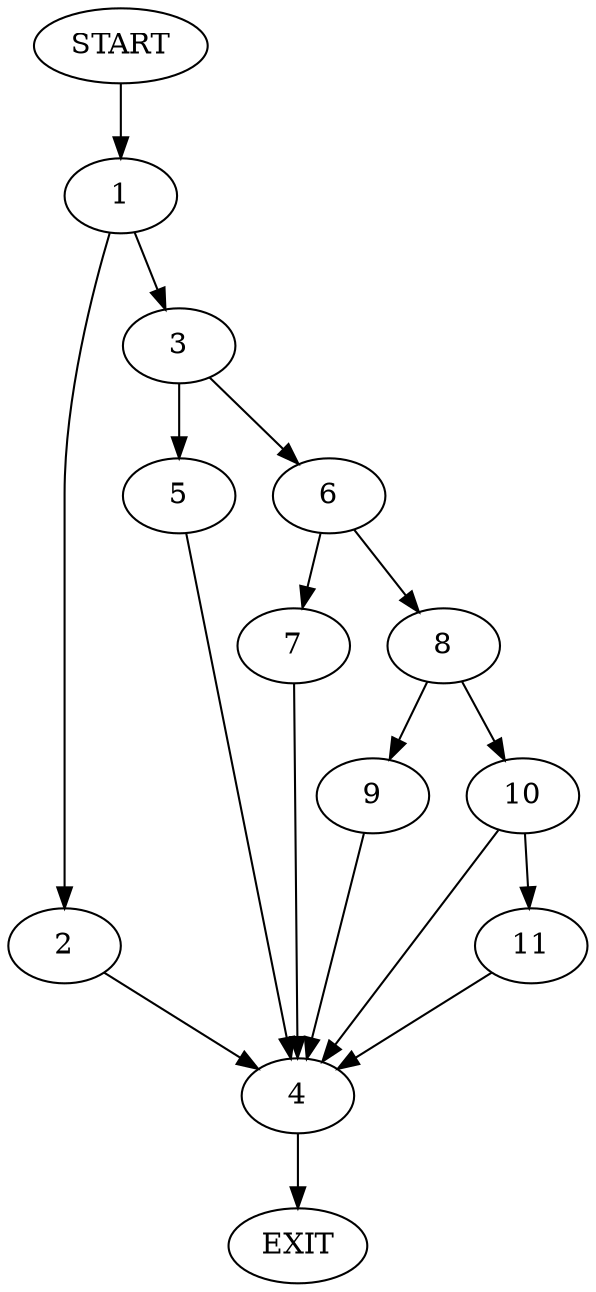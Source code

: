 digraph {
0 [label="START"]
12 [label="EXIT"]
0 -> 1
1 -> 2
1 -> 3
2 -> 4
3 -> 5
3 -> 6
4 -> 12
5 -> 4
6 -> 7
6 -> 8
8 -> 9
8 -> 10
7 -> 4
9 -> 4
10 -> 4
10 -> 11
11 -> 4
}
